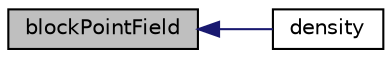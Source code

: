digraph "blockPointField"
{
  bgcolor="transparent";
  edge [fontname="Helvetica",fontsize="10",labelfontname="Helvetica",labelfontsize="10"];
  node [fontname="Helvetica",fontsize="10",shape=record];
  rankdir="LR";
  Node1 [label="blockPointField",height=0.2,width=0.4,color="black", fillcolor="grey75", style="filled", fontcolor="black"];
  Node1 -> Node2 [dir="back",color="midnightblue",fontsize="10",style="solid",fontname="Helvetica"];
  Node2 [label="density",height=0.2,width=0.4,color="black",URL="$a00143.html#ac2d476ce507546d5e9c9e48be04e56b2",tooltip="Return the number of cells in the i,j,k directions. "];
}
